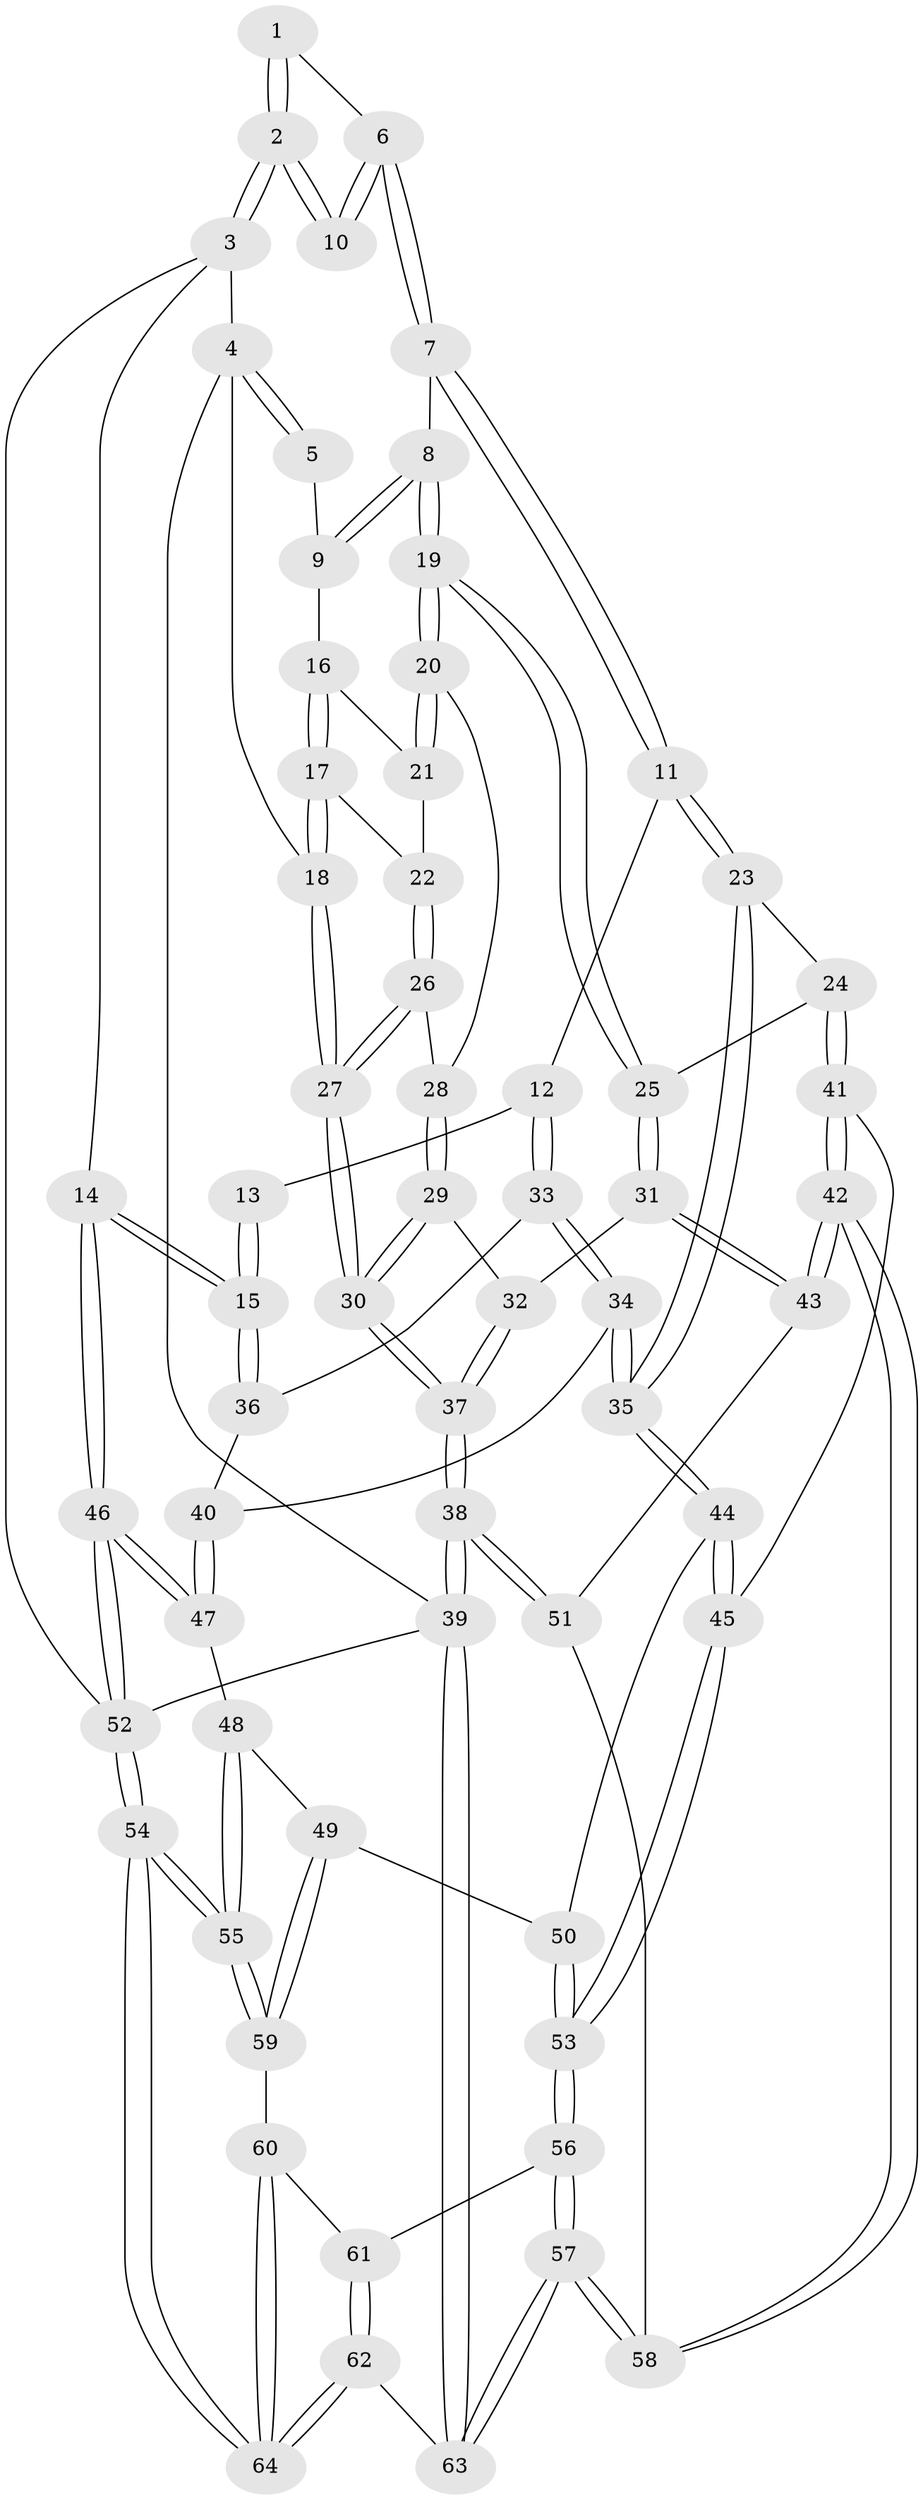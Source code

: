 // Generated by graph-tools (version 1.1) at 2025/51/03/09/25 03:51:12]
// undirected, 64 vertices, 157 edges
graph export_dot {
graph [start="1"]
  node [color=gray90,style=filled];
  1 [pos="+0.3735097350155458+0"];
  2 [pos="+1+0"];
  3 [pos="+1+0"];
  4 [pos="+0+0"];
  5 [pos="+0.3488216813765479+0"];
  6 [pos="+0.6751115262411185+0.17622357548836146"];
  7 [pos="+0.6479527408649489+0.281479656012655"];
  8 [pos="+0.4278464173738904+0.2845583575579298"];
  9 [pos="+0.35093560987914313+0.1155642749372415"];
  10 [pos="+0.8526779294313378+0.07131648257795856"];
  11 [pos="+0.701891675325589+0.4055069676086244"];
  12 [pos="+0.7311733736135437+0.41526750351697844"];
  13 [pos="+0.8455203747408452+0.25515312540268625"];
  14 [pos="+1+0.4687447128772753"];
  15 [pos="+1+0.4677681214199929"];
  16 [pos="+0.1828115718614413+0.29689595055659335"];
  17 [pos="+0+0.1787955785925263"];
  18 [pos="+0+0"];
  19 [pos="+0.3527586876696607+0.46706018960655865"];
  20 [pos="+0.24563943591085005+0.38993782086529655"];
  21 [pos="+0.19144085818612172+0.3183859573746979"];
  22 [pos="+0.07710865910889525+0.4213665631078344"];
  23 [pos="+0.5518652143012216+0.5347521203396933"];
  24 [pos="+0.48649516560260614+0.5488585677828914"];
  25 [pos="+0.3551522972859884+0.47731350974696174"];
  26 [pos="+0.07829497498693463+0.45562591537959923"];
  27 [pos="+0+0.5015344906363881"];
  28 [pos="+0.08905368500210166+0.4653620402667604"];
  29 [pos="+0.10181276476841512+0.4978179595552224"];
  30 [pos="+0+0.6762661313503988"];
  31 [pos="+0.23792777682875607+0.5944474054072365"];
  32 [pos="+0.13582768950674132+0.5428500522544791"];
  33 [pos="+0.8066181267377507+0.45541646377197953"];
  34 [pos="+0.7408475517040548+0.6501269079512051"];
  35 [pos="+0.6911292308109312+0.6898412493949615"];
  36 [pos="+0.9612462821665325+0.47463363618211907"];
  37 [pos="+0+0.729523434296731"];
  38 [pos="+0+0.9040253429355558"];
  39 [pos="+0+1"];
  40 [pos="+0.8285051900848942+0.6719208442503095"];
  41 [pos="+0.4700880536218749+0.7685531963190407"];
  42 [pos="+0.4050615282049171+0.8112035112368334"];
  43 [pos="+0.22788892370868288+0.6415475294425371"];
  44 [pos="+0.6904151055155427+0.6971382546660208"];
  45 [pos="+0.5309659400220836+0.7875283234581217"];
  46 [pos="+1+0.6297667530539152"];
  47 [pos="+0.8781256896290784+0.7831630486077242"];
  48 [pos="+0.8683882488920583+0.7954136874867854"];
  49 [pos="+0.7685804356801337+0.8132331841140976"];
  50 [pos="+0.7464749219069312+0.7930543855970466"];
  51 [pos="+0.09314485372072014+0.7787174089184687"];
  52 [pos="+1+1"];
  53 [pos="+0.5787271642285441+0.8417644809691174"];
  54 [pos="+1+1"];
  55 [pos="+0.9575480741968143+1"];
  56 [pos="+0.5987578332869934+0.8934466490706081"];
  57 [pos="+0.36284653637199205+1"];
  58 [pos="+0.3670847971830654+0.8896051095202423"];
  59 [pos="+0.734909849847326+0.9095980615293296"];
  60 [pos="+0.7245640395918868+0.9188902201111633"];
  61 [pos="+0.6126275967435091+0.9053264040190173"];
  62 [pos="+0.5763130160911197+1"];
  63 [pos="+0.3287884087579292+1"];
  64 [pos="+0.6893640367158462+1"];
  1 -- 2;
  1 -- 2;
  1 -- 6;
  2 -- 3;
  2 -- 3;
  2 -- 10;
  2 -- 10;
  3 -- 4;
  3 -- 14;
  3 -- 52;
  4 -- 5;
  4 -- 5;
  4 -- 18;
  4 -- 39;
  5 -- 9;
  6 -- 7;
  6 -- 7;
  6 -- 10;
  6 -- 10;
  7 -- 8;
  7 -- 11;
  7 -- 11;
  8 -- 9;
  8 -- 9;
  8 -- 19;
  8 -- 19;
  9 -- 16;
  11 -- 12;
  11 -- 23;
  11 -- 23;
  12 -- 13;
  12 -- 33;
  12 -- 33;
  13 -- 15;
  13 -- 15;
  14 -- 15;
  14 -- 15;
  14 -- 46;
  14 -- 46;
  15 -- 36;
  15 -- 36;
  16 -- 17;
  16 -- 17;
  16 -- 21;
  17 -- 18;
  17 -- 18;
  17 -- 22;
  18 -- 27;
  18 -- 27;
  19 -- 20;
  19 -- 20;
  19 -- 25;
  19 -- 25;
  20 -- 21;
  20 -- 21;
  20 -- 28;
  21 -- 22;
  22 -- 26;
  22 -- 26;
  23 -- 24;
  23 -- 35;
  23 -- 35;
  24 -- 25;
  24 -- 41;
  24 -- 41;
  25 -- 31;
  25 -- 31;
  26 -- 27;
  26 -- 27;
  26 -- 28;
  27 -- 30;
  27 -- 30;
  28 -- 29;
  28 -- 29;
  29 -- 30;
  29 -- 30;
  29 -- 32;
  30 -- 37;
  30 -- 37;
  31 -- 32;
  31 -- 43;
  31 -- 43;
  32 -- 37;
  32 -- 37;
  33 -- 34;
  33 -- 34;
  33 -- 36;
  34 -- 35;
  34 -- 35;
  34 -- 40;
  35 -- 44;
  35 -- 44;
  36 -- 40;
  37 -- 38;
  37 -- 38;
  38 -- 39;
  38 -- 39;
  38 -- 51;
  38 -- 51;
  39 -- 63;
  39 -- 63;
  39 -- 52;
  40 -- 47;
  40 -- 47;
  41 -- 42;
  41 -- 42;
  41 -- 45;
  42 -- 43;
  42 -- 43;
  42 -- 58;
  42 -- 58;
  43 -- 51;
  44 -- 45;
  44 -- 45;
  44 -- 50;
  45 -- 53;
  45 -- 53;
  46 -- 47;
  46 -- 47;
  46 -- 52;
  46 -- 52;
  47 -- 48;
  48 -- 49;
  48 -- 55;
  48 -- 55;
  49 -- 50;
  49 -- 59;
  49 -- 59;
  50 -- 53;
  50 -- 53;
  51 -- 58;
  52 -- 54;
  52 -- 54;
  53 -- 56;
  53 -- 56;
  54 -- 55;
  54 -- 55;
  54 -- 64;
  54 -- 64;
  55 -- 59;
  55 -- 59;
  56 -- 57;
  56 -- 57;
  56 -- 61;
  57 -- 58;
  57 -- 58;
  57 -- 63;
  57 -- 63;
  59 -- 60;
  60 -- 61;
  60 -- 64;
  60 -- 64;
  61 -- 62;
  61 -- 62;
  62 -- 63;
  62 -- 64;
  62 -- 64;
}
